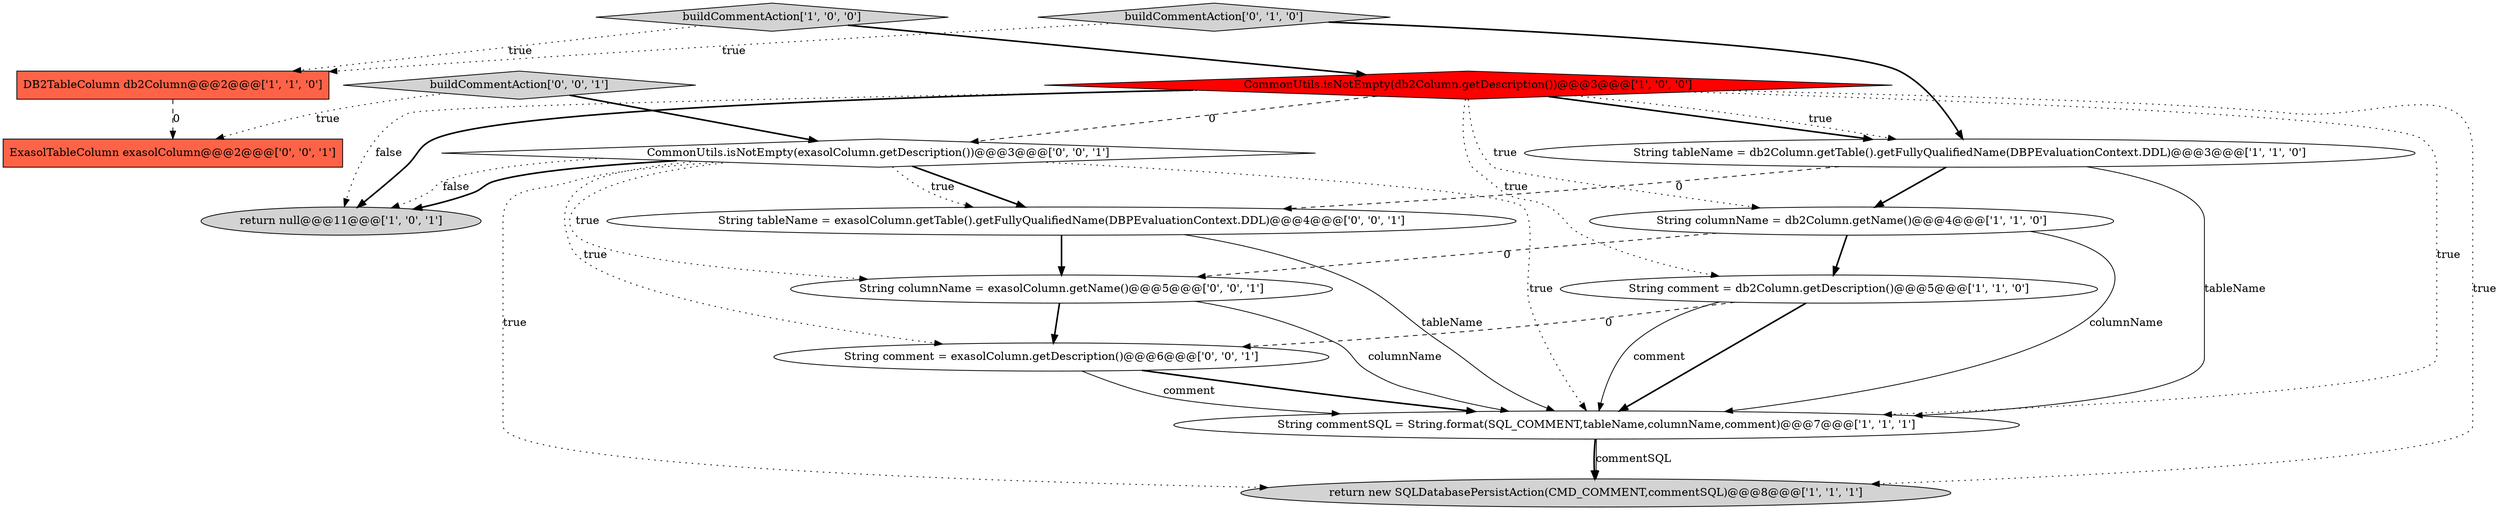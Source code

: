 digraph {
4 [style = filled, label = "return null@@@11@@@['1', '0', '1']", fillcolor = lightgray, shape = ellipse image = "AAA0AAABBB1BBB"];
15 [style = filled, label = "String tableName = exasolColumn.getTable().getFullyQualifiedName(DBPEvaluationContext.DDL)@@@4@@@['0', '0', '1']", fillcolor = white, shape = ellipse image = "AAA0AAABBB3BBB"];
6 [style = filled, label = "return new SQLDatabasePersistAction(CMD_COMMENT,commentSQL)@@@8@@@['1', '1', '1']", fillcolor = lightgray, shape = ellipse image = "AAA0AAABBB1BBB"];
9 [style = filled, label = "buildCommentAction['0', '1', '0']", fillcolor = lightgray, shape = diamond image = "AAA0AAABBB2BBB"];
14 [style = filled, label = "String columnName = exasolColumn.getName()@@@5@@@['0', '0', '1']", fillcolor = white, shape = ellipse image = "AAA0AAABBB3BBB"];
10 [style = filled, label = "ExasolTableColumn exasolColumn@@@2@@@['0', '0', '1']", fillcolor = tomato, shape = box image = "AAA0AAABBB3BBB"];
7 [style = filled, label = "String comment = db2Column.getDescription()@@@5@@@['1', '1', '0']", fillcolor = white, shape = ellipse image = "AAA0AAABBB1BBB"];
13 [style = filled, label = "buildCommentAction['0', '0', '1']", fillcolor = lightgray, shape = diamond image = "AAA0AAABBB3BBB"];
8 [style = filled, label = "buildCommentAction['1', '0', '0']", fillcolor = lightgray, shape = diamond image = "AAA0AAABBB1BBB"];
12 [style = filled, label = "String comment = exasolColumn.getDescription()@@@6@@@['0', '0', '1']", fillcolor = white, shape = ellipse image = "AAA0AAABBB3BBB"];
2 [style = filled, label = "DB2TableColumn db2Column@@@2@@@['1', '1', '0']", fillcolor = tomato, shape = box image = "AAA0AAABBB1BBB"];
0 [style = filled, label = "String columnName = db2Column.getName()@@@4@@@['1', '1', '0']", fillcolor = white, shape = ellipse image = "AAA0AAABBB1BBB"];
1 [style = filled, label = "String commentSQL = String.format(SQL_COMMENT,tableName,columnName,comment)@@@7@@@['1', '1', '1']", fillcolor = white, shape = ellipse image = "AAA0AAABBB1BBB"];
11 [style = filled, label = "CommonUtils.isNotEmpty(exasolColumn.getDescription())@@@3@@@['0', '0', '1']", fillcolor = white, shape = diamond image = "AAA0AAABBB3BBB"];
3 [style = filled, label = "CommonUtils.isNotEmpty(db2Column.getDescription())@@@3@@@['1', '0', '0']", fillcolor = red, shape = diamond image = "AAA1AAABBB1BBB"];
5 [style = filled, label = "String tableName = db2Column.getTable().getFullyQualifiedName(DBPEvaluationContext.DDL)@@@3@@@['1', '1', '0']", fillcolor = white, shape = ellipse image = "AAA0AAABBB1BBB"];
3->7 [style = dotted, label="true"];
7->1 [style = bold, label=""];
15->14 [style = bold, label=""];
3->4 [style = dotted, label="false"];
8->2 [style = dotted, label="true"];
11->1 [style = dotted, label="true"];
0->1 [style = solid, label="columnName"];
11->12 [style = dotted, label="true"];
8->3 [style = bold, label=""];
11->4 [style = bold, label=""];
11->14 [style = dotted, label="true"];
12->1 [style = solid, label="comment"];
3->6 [style = dotted, label="true"];
13->10 [style = dotted, label="true"];
12->1 [style = bold, label=""];
3->4 [style = bold, label=""];
13->11 [style = bold, label=""];
14->1 [style = solid, label="columnName"];
11->15 [style = bold, label=""];
2->10 [style = dashed, label="0"];
0->7 [style = bold, label=""];
11->4 [style = dotted, label="false"];
0->14 [style = dashed, label="0"];
3->5 [style = bold, label=""];
5->1 [style = solid, label="tableName"];
3->5 [style = dotted, label="true"];
1->6 [style = bold, label=""];
5->0 [style = bold, label=""];
11->6 [style = dotted, label="true"];
9->2 [style = dotted, label="true"];
14->12 [style = bold, label=""];
3->0 [style = dotted, label="true"];
15->1 [style = solid, label="tableName"];
9->5 [style = bold, label=""];
7->12 [style = dashed, label="0"];
11->15 [style = dotted, label="true"];
5->15 [style = dashed, label="0"];
7->1 [style = solid, label="comment"];
3->1 [style = dotted, label="true"];
1->6 [style = solid, label="commentSQL"];
3->11 [style = dashed, label="0"];
}
